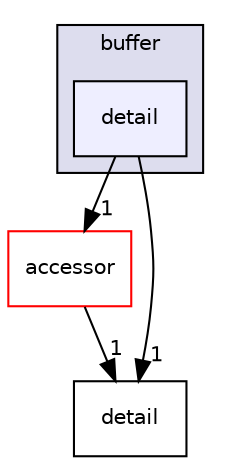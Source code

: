 digraph "include/CL/sycl/buffer/detail" {
  bgcolor=transparent;
  compound=true
  node [ fontsize="10", fontname="Helvetica"];
  edge [ labelfontsize="10", labelfontname="Helvetica"];
  subgraph clusterdir_ee73d349f9413f05016cb54cbbef310d {
    graph [ bgcolor="#ddddee", pencolor="black", label="buffer" fontname="Helvetica", fontsize="10", URL="dir_ee73d349f9413f05016cb54cbbef310d.html"]
  dir_e1a6fe37674ce60e52b0d37c978ceb93 [shape=box, label="detail", style="filled", fillcolor="#eeeeff", pencolor="black", URL="dir_e1a6fe37674ce60e52b0d37c978ceb93.html"];
  }
  dir_80ed0fe738b46f4cbe0bcf2da8f64fb7 [shape=box label="accessor" color="red" URL="dir_80ed0fe738b46f4cbe0bcf2da8f64fb7.html"];
  dir_9b6d7024eea66e98eb7c621176d4b6ba [shape=box label="detail" URL="dir_9b6d7024eea66e98eb7c621176d4b6ba.html"];
  dir_80ed0fe738b46f4cbe0bcf2da8f64fb7->dir_9b6d7024eea66e98eb7c621176d4b6ba [headlabel="1", labeldistance=1.5 headhref="dir_000003_000011.html"];
  dir_e1a6fe37674ce60e52b0d37c978ceb93->dir_80ed0fe738b46f4cbe0bcf2da8f64fb7 [headlabel="1", labeldistance=1.5 headhref="dir_000008_000003.html"];
  dir_e1a6fe37674ce60e52b0d37c978ceb93->dir_9b6d7024eea66e98eb7c621176d4b6ba [headlabel="1", labeldistance=1.5 headhref="dir_000008_000011.html"];
}
